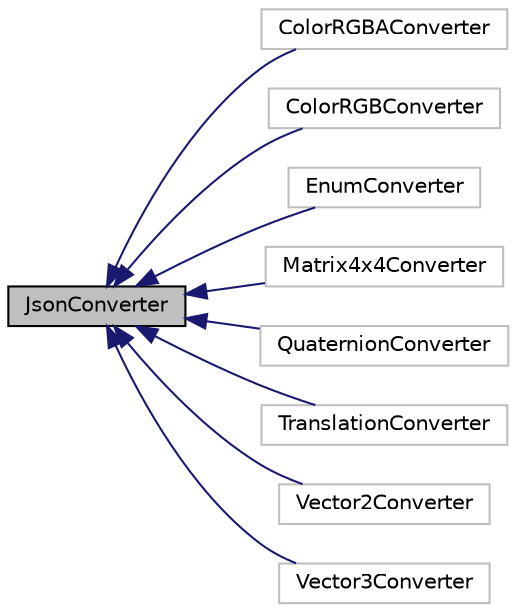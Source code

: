 digraph "JsonConverter"
{
 // INTERACTIVE_SVG=YES
 // LATEX_PDF_SIZE
  edge [fontname="Helvetica",fontsize="10",labelfontname="Helvetica",labelfontsize="10"];
  node [fontname="Helvetica",fontsize="10",shape=record];
  rankdir="LR";
  Node1 [label="JsonConverter",height=0.2,width=0.4,color="black", fillcolor="grey75", style="filled", fontcolor="black",tooltip=" "];
  Node1 -> Node2 [dir="back",color="midnightblue",fontsize="10",style="solid",fontname="Helvetica"];
  Node2 [label="ColorRGBAConverter",height=0.2,width=0.4,color="grey75", fillcolor="white", style="filled",tooltip=" "];
  Node1 -> Node3 [dir="back",color="midnightblue",fontsize="10",style="solid",fontname="Helvetica"];
  Node3 [label="ColorRGBConverter",height=0.2,width=0.4,color="grey75", fillcolor="white", style="filled",tooltip="Converts from float array to Color during deserialization, and back"];
  Node1 -> Node4 [dir="back",color="midnightblue",fontsize="10",style="solid",fontname="Helvetica"];
  Node4 [label="EnumConverter",height=0.2,width=0.4,color="grey75", fillcolor="white", style="filled",tooltip="Converts from string to enum during deserialization, and back"];
  Node1 -> Node5 [dir="back",color="midnightblue",fontsize="10",style="solid",fontname="Helvetica"];
  Node5 [label="Matrix4x4Converter",height=0.2,width=0.4,color="grey75", fillcolor="white", style="filled",tooltip="Converts from float array to Matrix4x4 during deserialization, and back"];
  Node1 -> Node6 [dir="back",color="midnightblue",fontsize="10",style="solid",fontname="Helvetica"];
  Node6 [label="QuaternionConverter",height=0.2,width=0.4,color="grey75", fillcolor="white", style="filled",tooltip="Converts from float array to Quaternion during deserialization, and back. Compensates for differing c..."];
  Node1 -> Node7 [dir="back",color="midnightblue",fontsize="10",style="solid",fontname="Helvetica"];
  Node7 [label="TranslationConverter",height=0.2,width=0.4,color="grey75", fillcolor="white", style="filled",tooltip="Converts from float array to Vector3 during deserialization, and back. Compensates for differing coor..."];
  Node1 -> Node8 [dir="back",color="midnightblue",fontsize="10",style="solid",fontname="Helvetica"];
  Node8 [label="Vector2Converter",height=0.2,width=0.4,color="grey75", fillcolor="white", style="filled",tooltip="Converts from float array to Vector2 during deserialization, and back"];
  Node1 -> Node9 [dir="back",color="midnightblue",fontsize="10",style="solid",fontname="Helvetica"];
  Node9 [label="Vector3Converter",height=0.2,width=0.4,color="grey75", fillcolor="white", style="filled",tooltip="Converts from float array to Vector3 during deserialization, and back"];
}
